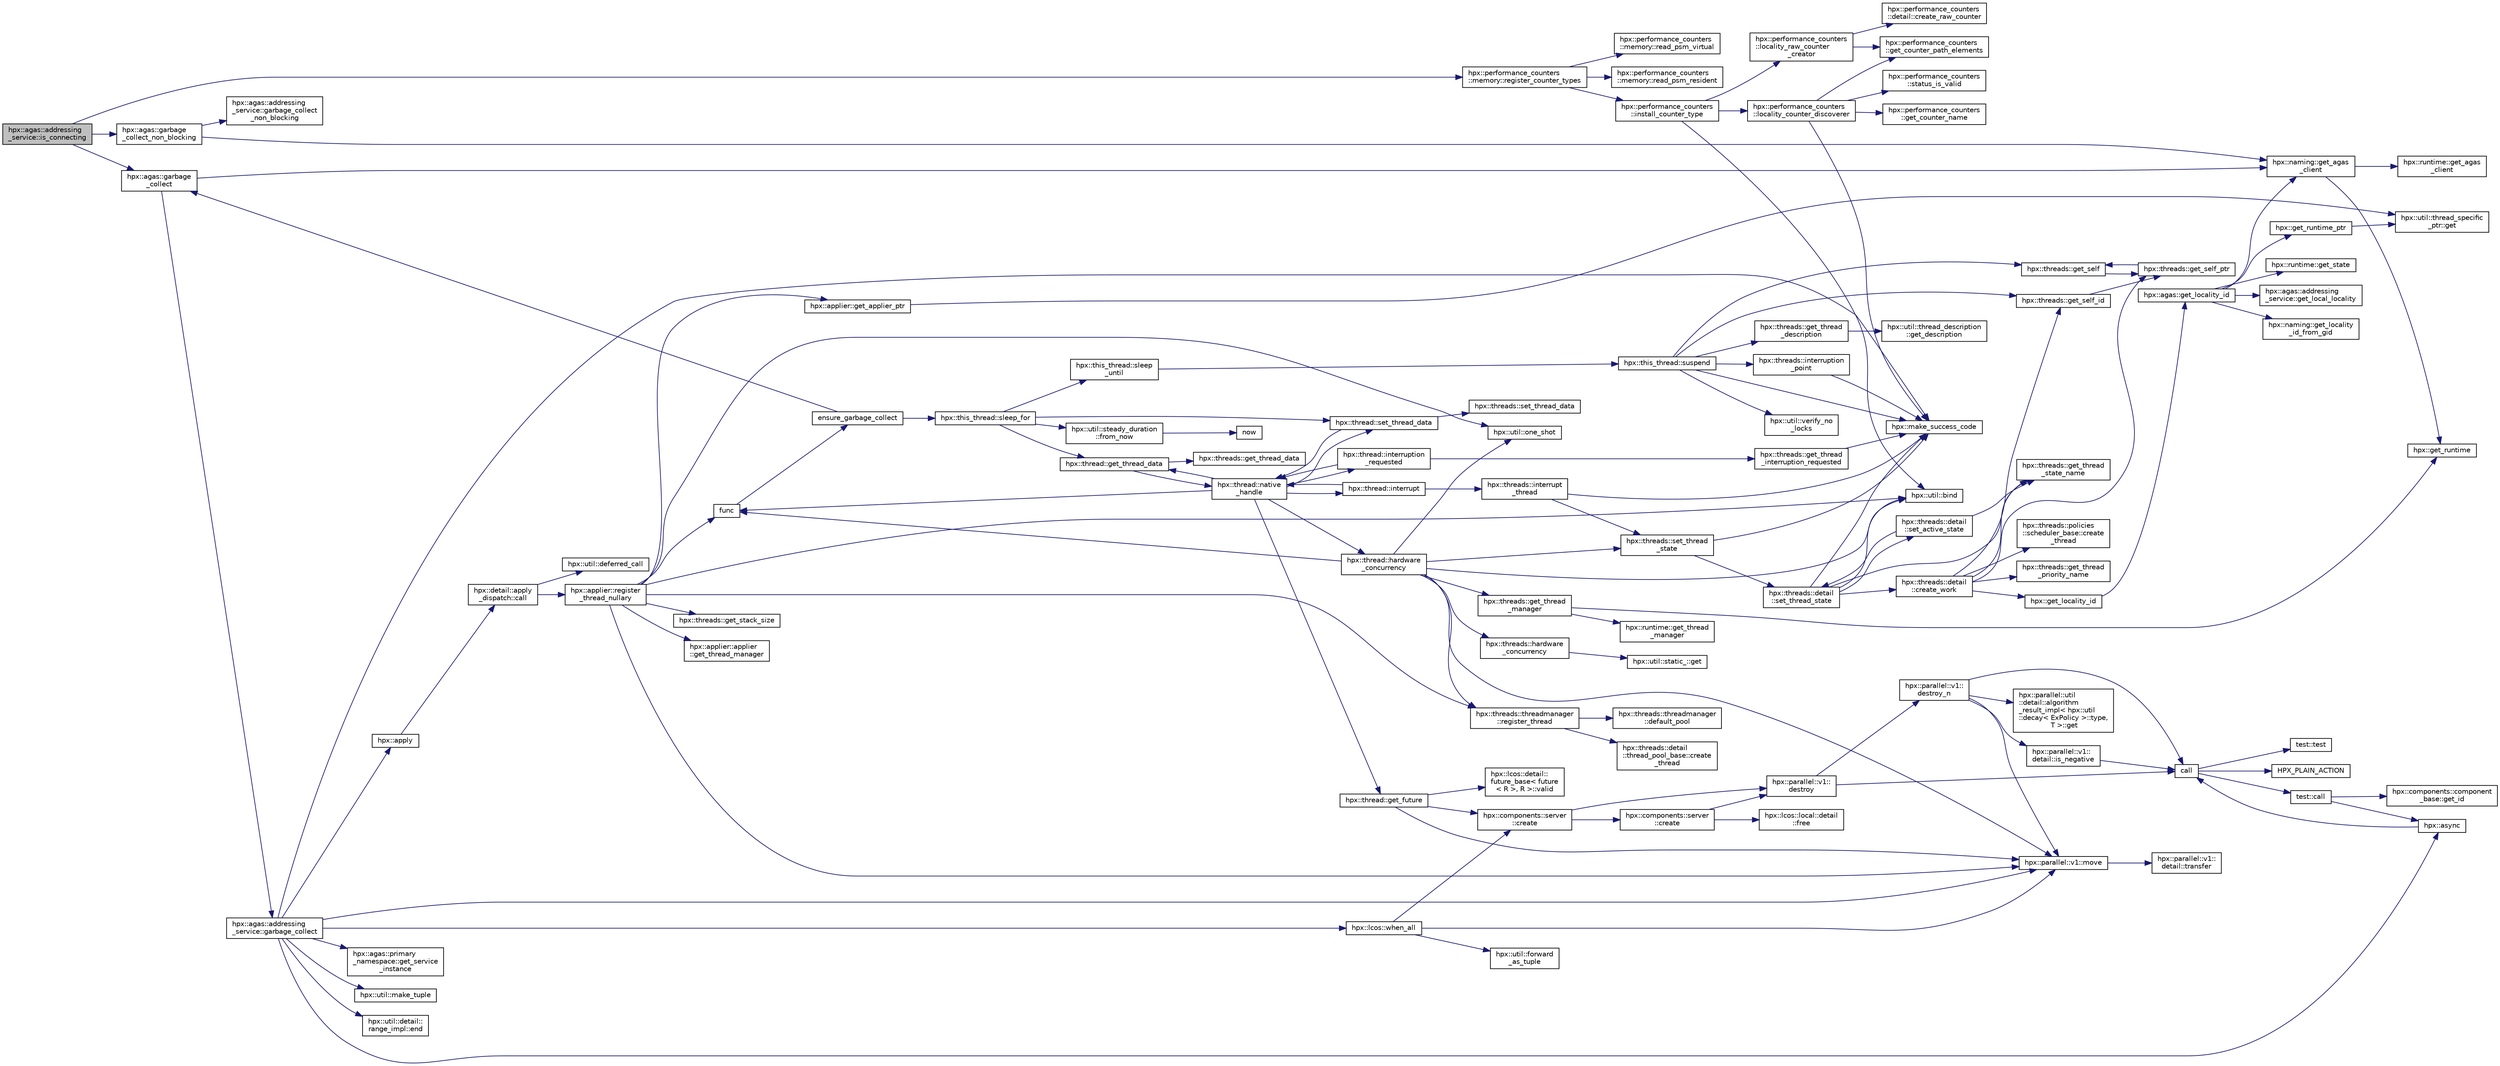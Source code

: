 digraph "hpx::agas::addressing_service::is_connecting"
{
  edge [fontname="Helvetica",fontsize="10",labelfontname="Helvetica",labelfontsize="10"];
  node [fontname="Helvetica",fontsize="10",shape=record];
  rankdir="LR";
  Node4329 [label="hpx::agas::addressing\l_service::is_connecting",height=0.2,width=0.4,color="black", fillcolor="grey75", style="filled", fontcolor="black"];
  Node4329 -> Node4330 [color="midnightblue",fontsize="10",style="solid",fontname="Helvetica"];
  Node4330 [label="hpx::performance_counters\l::memory::register_counter_types",height=0.2,width=0.4,color="black", fillcolor="white", style="filled",URL="$de/de0/namespacehpx_1_1performance__counters_1_1memory.html#a2ee7df46c637ba3a9aafe7bf3540b839"];
  Node4330 -> Node4331 [color="midnightblue",fontsize="10",style="solid",fontname="Helvetica"];
  Node4331 [label="hpx::performance_counters\l::install_counter_type",height=0.2,width=0.4,color="black", fillcolor="white", style="filled",URL="$d0/d36/namespacehpx_1_1performance__counters.html#a4145b8ec6c6b285ea708fd1ac981431f",tooltip="Install a new generic performance counter type in a way, which will uninstall it automatically during..."];
  Node4331 -> Node4332 [color="midnightblue",fontsize="10",style="solid",fontname="Helvetica"];
  Node4332 [label="hpx::util::bind",height=0.2,width=0.4,color="black", fillcolor="white", style="filled",URL="$df/dad/namespacehpx_1_1util.html#ad844caedf82a0173d6909d910c3e48c6"];
  Node4331 -> Node4333 [color="midnightblue",fontsize="10",style="solid",fontname="Helvetica"];
  Node4333 [label="hpx::performance_counters\l::locality_raw_counter\l_creator",height=0.2,width=0.4,color="black", fillcolor="white", style="filled",URL="$d0/d36/namespacehpx_1_1performance__counters.html#ae4c341430bcefef5080eb7b92b489700"];
  Node4333 -> Node4334 [color="midnightblue",fontsize="10",style="solid",fontname="Helvetica"];
  Node4334 [label="hpx::performance_counters\l::get_counter_path_elements",height=0.2,width=0.4,color="black", fillcolor="white", style="filled",URL="$d0/d36/namespacehpx_1_1performance__counters.html#a20efd215ad44c2a1d6bf36731b07094c",tooltip="Fill the given counter_path_elements instance from the given full name of a counter. "];
  Node4333 -> Node4335 [color="midnightblue",fontsize="10",style="solid",fontname="Helvetica"];
  Node4335 [label="hpx::performance_counters\l::detail::create_raw_counter",height=0.2,width=0.4,color="black", fillcolor="white", style="filled",URL="$d0/df8/namespacehpx_1_1performance__counters_1_1detail.html#a5e451affac03963e4ae0cb8eddb34fbd"];
  Node4331 -> Node4336 [color="midnightblue",fontsize="10",style="solid",fontname="Helvetica"];
  Node4336 [label="hpx::performance_counters\l::locality_counter_discoverer",height=0.2,width=0.4,color="black", fillcolor="white", style="filled",URL="$d0/d36/namespacehpx_1_1performance__counters.html#a1dde75a358cb6a734c22cd84eb1401ba"];
  Node4336 -> Node4334 [color="midnightblue",fontsize="10",style="solid",fontname="Helvetica"];
  Node4336 -> Node4337 [color="midnightblue",fontsize="10",style="solid",fontname="Helvetica"];
  Node4337 [label="hpx::performance_counters\l::status_is_valid",height=0.2,width=0.4,color="black", fillcolor="white", style="filled",URL="$d0/d36/namespacehpx_1_1performance__counters.html#a02f879175b5bb99013a8c79f66e57213"];
  Node4336 -> Node4338 [color="midnightblue",fontsize="10",style="solid",fontname="Helvetica"];
  Node4338 [label="hpx::performance_counters\l::get_counter_name",height=0.2,width=0.4,color="black", fillcolor="white", style="filled",URL="$d0/d36/namespacehpx_1_1performance__counters.html#af277aab5e2e75f4d32dedcb1f4cdf21d",tooltip="Create a full name of a counter from the contents of the given counter_path_elements instance..."];
  Node4336 -> Node4339 [color="midnightblue",fontsize="10",style="solid",fontname="Helvetica"];
  Node4339 [label="hpx::make_success_code",height=0.2,width=0.4,color="black", fillcolor="white", style="filled",URL="$d8/d83/namespacehpx.html#a0e8512a8f49e2a6c8185061181419d8f",tooltip="Returns error_code(hpx::success, \"success\", mode). "];
  Node4330 -> Node4340 [color="midnightblue",fontsize="10",style="solid",fontname="Helvetica"];
  Node4340 [label="hpx::performance_counters\l::memory::read_psm_virtual",height=0.2,width=0.4,color="black", fillcolor="white", style="filled",URL="$de/de0/namespacehpx_1_1performance__counters_1_1memory.html#a4bd683e071e752cbc3dd0037e31d8a90"];
  Node4330 -> Node4341 [color="midnightblue",fontsize="10",style="solid",fontname="Helvetica"];
  Node4341 [label="hpx::performance_counters\l::memory::read_psm_resident",height=0.2,width=0.4,color="black", fillcolor="white", style="filled",URL="$de/de0/namespacehpx_1_1performance__counters_1_1memory.html#ab9e9b4909e64898c4492aedde1a5aeb7"];
  Node4329 -> Node4342 [color="midnightblue",fontsize="10",style="solid",fontname="Helvetica"];
  Node4342 [label="hpx::agas::garbage\l_collect_non_blocking",height=0.2,width=0.4,color="black", fillcolor="white", style="filled",URL="$dc/d54/namespacehpx_1_1agas.html#afad9c8faca41f9a5ec2c50b98ad1e05f"];
  Node4342 -> Node4343 [color="midnightblue",fontsize="10",style="solid",fontname="Helvetica"];
  Node4343 [label="hpx::naming::get_agas\l_client",height=0.2,width=0.4,color="black", fillcolor="white", style="filled",URL="$d4/dc9/namespacehpx_1_1naming.html#a0408fffd5d34b620712a801b0ae3b032"];
  Node4343 -> Node4344 [color="midnightblue",fontsize="10",style="solid",fontname="Helvetica"];
  Node4344 [label="hpx::get_runtime",height=0.2,width=0.4,color="black", fillcolor="white", style="filled",URL="$d8/d83/namespacehpx.html#aef902cc6c7dd3b9fbadf34d1e850a070"];
  Node4343 -> Node4345 [color="midnightblue",fontsize="10",style="solid",fontname="Helvetica"];
  Node4345 [label="hpx::runtime::get_agas\l_client",height=0.2,width=0.4,color="black", fillcolor="white", style="filled",URL="$d0/d7b/classhpx_1_1runtime.html#aeb5dddd30d6b9861669af8ad44d1a96a"];
  Node4342 -> Node4346 [color="midnightblue",fontsize="10",style="solid",fontname="Helvetica"];
  Node4346 [label="hpx::agas::addressing\l_service::garbage_collect\l_non_blocking",height=0.2,width=0.4,color="black", fillcolor="white", style="filled",URL="$db/d58/structhpx_1_1agas_1_1addressing__service.html#a031124dcd3086059ceff3abde50f0b97"];
  Node4329 -> Node4347 [color="midnightblue",fontsize="10",style="solid",fontname="Helvetica"];
  Node4347 [label="hpx::agas::garbage\l_collect",height=0.2,width=0.4,color="black", fillcolor="white", style="filled",URL="$dc/d54/namespacehpx_1_1agas.html#a951337adc4f9bd6df00a50737468e911"];
  Node4347 -> Node4343 [color="midnightblue",fontsize="10",style="solid",fontname="Helvetica"];
  Node4347 -> Node4348 [color="midnightblue",fontsize="10",style="solid",fontname="Helvetica"];
  Node4348 [label="hpx::agas::addressing\l_service::garbage_collect",height=0.2,width=0.4,color="black", fillcolor="white", style="filled",URL="$db/d58/structhpx_1_1agas_1_1addressing__service.html#a87dcae0eacf6e62d5103ebf516d86f63"];
  Node4348 -> Node4339 [color="midnightblue",fontsize="10",style="solid",fontname="Helvetica"];
  Node4348 -> Node4349 [color="midnightblue",fontsize="10",style="solid",fontname="Helvetica"];
  Node4349 [label="hpx::agas::primary\l_namespace::get_service\l_instance",height=0.2,width=0.4,color="black", fillcolor="white", style="filled",URL="$d1/d43/structhpx_1_1agas_1_1primary__namespace.html#a7630ff0f30ff8c23b13b4672c5350e2e"];
  Node4348 -> Node4350 [color="midnightblue",fontsize="10",style="solid",fontname="Helvetica"];
  Node4350 [label="hpx::util::make_tuple",height=0.2,width=0.4,color="black", fillcolor="white", style="filled",URL="$df/dad/namespacehpx_1_1util.html#a06fa74211a987d208e013f400a9f5328"];
  Node4348 -> Node4351 [color="midnightblue",fontsize="10",style="solid",fontname="Helvetica"];
  Node4351 [label="hpx::util::detail::\lrange_impl::end",height=0.2,width=0.4,color="black", fillcolor="white", style="filled",URL="$d4/d4a/namespacehpx_1_1util_1_1detail_1_1range__impl.html#afb2ea48b0902f52ee4d8b764807b4316"];
  Node4348 -> Node4352 [color="midnightblue",fontsize="10",style="solid",fontname="Helvetica"];
  Node4352 [label="hpx::apply",height=0.2,width=0.4,color="black", fillcolor="white", style="filled",URL="$d8/d83/namespacehpx.html#aa87762f0db0731d385f3fdfdb25d59fc"];
  Node4352 -> Node4353 [color="midnightblue",fontsize="10",style="solid",fontname="Helvetica"];
  Node4353 [label="hpx::detail::apply\l_dispatch::call",height=0.2,width=0.4,color="black", fillcolor="white", style="filled",URL="$db/de8/structhpx_1_1detail_1_1apply__dispatch.html#a0755fab16d281e74bcff0f8045be9459"];
  Node4353 -> Node4354 [color="midnightblue",fontsize="10",style="solid",fontname="Helvetica"];
  Node4354 [label="hpx::applier::register\l_thread_nullary",height=0.2,width=0.4,color="black", fillcolor="white", style="filled",URL="$d8/dcb/namespacehpx_1_1applier.html#a401cd1145927e58d74d1eb52aaccd936"];
  Node4354 -> Node4355 [color="midnightblue",fontsize="10",style="solid",fontname="Helvetica"];
  Node4355 [label="hpx::applier::get_applier_ptr",height=0.2,width=0.4,color="black", fillcolor="white", style="filled",URL="$d8/dcb/namespacehpx_1_1applier.html#a617483cf2b77ad3a0aa428ade7b35299"];
  Node4355 -> Node4356 [color="midnightblue",fontsize="10",style="solid",fontname="Helvetica"];
  Node4356 [label="hpx::util::thread_specific\l_ptr::get",height=0.2,width=0.4,color="black", fillcolor="white", style="filled",URL="$d4/d4c/structhpx_1_1util_1_1thread__specific__ptr.html#a3b27d8520710478aa41d1f74206bdba9"];
  Node4354 -> Node4357 [color="midnightblue",fontsize="10",style="solid",fontname="Helvetica"];
  Node4357 [label="func",height=0.2,width=0.4,color="black", fillcolor="white", style="filled",URL="$d8/dfd/id__type__ref__counting__1032_8cpp.html#ab811b86ea5107ffb3351fcaa29d2c652"];
  Node4357 -> Node4358 [color="midnightblue",fontsize="10",style="solid",fontname="Helvetica"];
  Node4358 [label="ensure_garbage_collect",height=0.2,width=0.4,color="black", fillcolor="white", style="filled",URL="$d8/dfd/id__type__ref__counting__1032_8cpp.html#a5264b94bf7c262ac0e521fb290d476d5"];
  Node4358 -> Node4359 [color="midnightblue",fontsize="10",style="solid",fontname="Helvetica"];
  Node4359 [label="hpx::this_thread::sleep_for",height=0.2,width=0.4,color="black", fillcolor="white", style="filled",URL="$d9/d52/namespacehpx_1_1this__thread.html#afc042a5a5fa52eef2d1d177a343435cf"];
  Node4359 -> Node4360 [color="midnightblue",fontsize="10",style="solid",fontname="Helvetica"];
  Node4360 [label="hpx::this_thread::sleep\l_until",height=0.2,width=0.4,color="black", fillcolor="white", style="filled",URL="$d9/d52/namespacehpx_1_1this__thread.html#ae12a853980115b23ff0ab8ca06622658"];
  Node4360 -> Node4361 [color="midnightblue",fontsize="10",style="solid",fontname="Helvetica"];
  Node4361 [label="hpx::this_thread::suspend",height=0.2,width=0.4,color="black", fillcolor="white", style="filled",URL="$d9/d52/namespacehpx_1_1this__thread.html#aca220026fb3014c0881d129fe31c0073"];
  Node4361 -> Node4362 [color="midnightblue",fontsize="10",style="solid",fontname="Helvetica"];
  Node4362 [label="hpx::threads::get_self",height=0.2,width=0.4,color="black", fillcolor="white", style="filled",URL="$d7/d28/namespacehpx_1_1threads.html#a07daf4d6d29233f20d66d41ab7b5b8e8"];
  Node4362 -> Node4363 [color="midnightblue",fontsize="10",style="solid",fontname="Helvetica"];
  Node4363 [label="hpx::threads::get_self_ptr",height=0.2,width=0.4,color="black", fillcolor="white", style="filled",URL="$d7/d28/namespacehpx_1_1threads.html#a22877ae347ad884cde3a51397dad6c53"];
  Node4363 -> Node4362 [color="midnightblue",fontsize="10",style="solid",fontname="Helvetica"];
  Node4361 -> Node4364 [color="midnightblue",fontsize="10",style="solid",fontname="Helvetica"];
  Node4364 [label="hpx::threads::get_self_id",height=0.2,width=0.4,color="black", fillcolor="white", style="filled",URL="$d7/d28/namespacehpx_1_1threads.html#afafe0f900b9fac3d4ed3c747625c1cfe"];
  Node4364 -> Node4363 [color="midnightblue",fontsize="10",style="solid",fontname="Helvetica"];
  Node4361 -> Node4365 [color="midnightblue",fontsize="10",style="solid",fontname="Helvetica"];
  Node4365 [label="hpx::threads::interruption\l_point",height=0.2,width=0.4,color="black", fillcolor="white", style="filled",URL="$d7/d28/namespacehpx_1_1threads.html#ada6ec56a12b050707311d8c628089059"];
  Node4365 -> Node4339 [color="midnightblue",fontsize="10",style="solid",fontname="Helvetica"];
  Node4361 -> Node4366 [color="midnightblue",fontsize="10",style="solid",fontname="Helvetica"];
  Node4366 [label="hpx::util::verify_no\l_locks",height=0.2,width=0.4,color="black", fillcolor="white", style="filled",URL="$df/dad/namespacehpx_1_1util.html#ae0e1837ee6f09b79b26c2e788d2e9fc9"];
  Node4361 -> Node4367 [color="midnightblue",fontsize="10",style="solid",fontname="Helvetica"];
  Node4367 [label="hpx::threads::get_thread\l_description",height=0.2,width=0.4,color="black", fillcolor="white", style="filled",URL="$d7/d28/namespacehpx_1_1threads.html#a42fc18a7a680f4e8bc633a4b4c956701"];
  Node4367 -> Node4368 [color="midnightblue",fontsize="10",style="solid",fontname="Helvetica"];
  Node4368 [label="hpx::util::thread_description\l::get_description",height=0.2,width=0.4,color="black", fillcolor="white", style="filled",URL="$df/d9e/structhpx_1_1util_1_1thread__description.html#a8c834e14eca6eb228188022577f9f952"];
  Node4361 -> Node4339 [color="midnightblue",fontsize="10",style="solid",fontname="Helvetica"];
  Node4359 -> Node4369 [color="midnightblue",fontsize="10",style="solid",fontname="Helvetica"];
  Node4369 [label="hpx::util::steady_duration\l::from_now",height=0.2,width=0.4,color="black", fillcolor="white", style="filled",URL="$d9/d4f/classhpx_1_1util_1_1steady__duration.html#a0132206d767cd0f7395507b40111a153"];
  Node4369 -> Node4370 [color="midnightblue",fontsize="10",style="solid",fontname="Helvetica"];
  Node4370 [label="now",height=0.2,width=0.4,color="black", fillcolor="white", style="filled",URL="$de/db3/1d__stencil__1__omp_8cpp.html#a89e9667753dccfac455bd37a7a3a7b16"];
  Node4359 -> Node4371 [color="midnightblue",fontsize="10",style="solid",fontname="Helvetica"];
  Node4371 [label="hpx::thread::get_thread_data",height=0.2,width=0.4,color="black", fillcolor="white", style="filled",URL="$de/d9b/classhpx_1_1thread.html#a4535ef82cec3b953d2c941d20e3e3904"];
  Node4371 -> Node4372 [color="midnightblue",fontsize="10",style="solid",fontname="Helvetica"];
  Node4372 [label="hpx::threads::get_thread_data",height=0.2,width=0.4,color="black", fillcolor="white", style="filled",URL="$d7/d28/namespacehpx_1_1threads.html#a8737931ff6303807225f735b2b384ae4"];
  Node4371 -> Node4373 [color="midnightblue",fontsize="10",style="solid",fontname="Helvetica"];
  Node4373 [label="hpx::thread::native\l_handle",height=0.2,width=0.4,color="black", fillcolor="white", style="filled",URL="$de/d9b/classhpx_1_1thread.html#acf48190d264ab64c1c4ec99d0b421b5a"];
  Node4373 -> Node4374 [color="midnightblue",fontsize="10",style="solid",fontname="Helvetica"];
  Node4374 [label="hpx::thread::hardware\l_concurrency",height=0.2,width=0.4,color="black", fillcolor="white", style="filled",URL="$de/d9b/classhpx_1_1thread.html#a8e4fff210e02485ba493bc3a2a956c03"];
  Node4374 -> Node4375 [color="midnightblue",fontsize="10",style="solid",fontname="Helvetica"];
  Node4375 [label="hpx::threads::hardware\l_concurrency",height=0.2,width=0.4,color="black", fillcolor="white", style="filled",URL="$d7/d28/namespacehpx_1_1threads.html#aa8752a235478d2ad7b5ac467b63ab527"];
  Node4375 -> Node4376 [color="midnightblue",fontsize="10",style="solid",fontname="Helvetica"];
  Node4376 [label="hpx::util::static_::get",height=0.2,width=0.4,color="black", fillcolor="white", style="filled",URL="$d3/dbb/structhpx_1_1util_1_1static__.html#a2967c633948a3bf17a3b5405ef5a8318"];
  Node4374 -> Node4357 [color="midnightblue",fontsize="10",style="solid",fontname="Helvetica"];
  Node4374 -> Node4332 [color="midnightblue",fontsize="10",style="solid",fontname="Helvetica"];
  Node4374 -> Node4377 [color="midnightblue",fontsize="10",style="solid",fontname="Helvetica"];
  Node4377 [label="hpx::util::one_shot",height=0.2,width=0.4,color="black", fillcolor="white", style="filled",URL="$df/dad/namespacehpx_1_1util.html#a273e61be42a72415291e0ec0a4f28c7a"];
  Node4374 -> Node4378 [color="midnightblue",fontsize="10",style="solid",fontname="Helvetica"];
  Node4378 [label="hpx::parallel::v1::move",height=0.2,width=0.4,color="black", fillcolor="white", style="filled",URL="$db/db9/namespacehpx_1_1parallel_1_1v1.html#aa7c4ede081ce786c9d1eb1adff495cfc"];
  Node4378 -> Node4379 [color="midnightblue",fontsize="10",style="solid",fontname="Helvetica"];
  Node4379 [label="hpx::parallel::v1::\ldetail::transfer",height=0.2,width=0.4,color="black", fillcolor="white", style="filled",URL="$d2/ddd/namespacehpx_1_1parallel_1_1v1_1_1detail.html#ab1b56a05e1885ca7cc7ffa1804dd2f3c"];
  Node4374 -> Node4380 [color="midnightblue",fontsize="10",style="solid",fontname="Helvetica"];
  Node4380 [label="hpx::threads::get_thread\l_manager",height=0.2,width=0.4,color="black", fillcolor="white", style="filled",URL="$d7/d28/namespacehpx_1_1threads.html#a076973c3a53beadde7d967e22c4f6cce"];
  Node4380 -> Node4344 [color="midnightblue",fontsize="10",style="solid",fontname="Helvetica"];
  Node4380 -> Node4381 [color="midnightblue",fontsize="10",style="solid",fontname="Helvetica"];
  Node4381 [label="hpx::runtime::get_thread\l_manager",height=0.2,width=0.4,color="black", fillcolor="white", style="filled",URL="$d0/d7b/classhpx_1_1runtime.html#a865b12d57fcd44a8d3dda3e35414f563"];
  Node4374 -> Node4382 [color="midnightblue",fontsize="10",style="solid",fontname="Helvetica"];
  Node4382 [label="hpx::threads::threadmanager\l::register_thread",height=0.2,width=0.4,color="black", fillcolor="white", style="filled",URL="$d5/daa/classhpx_1_1threads_1_1threadmanager.html#a7f79c7578e08a60ca45eb276ce8133d8"];
  Node4382 -> Node4383 [color="midnightblue",fontsize="10",style="solid",fontname="Helvetica"];
  Node4383 [label="hpx::threads::threadmanager\l::default_pool",height=0.2,width=0.4,color="black", fillcolor="white", style="filled",URL="$d5/daa/classhpx_1_1threads_1_1threadmanager.html#a851f067d03b5dd1c5e6a9a6a841e05df"];
  Node4382 -> Node4384 [color="midnightblue",fontsize="10",style="solid",fontname="Helvetica"];
  Node4384 [label="hpx::threads::detail\l::thread_pool_base::create\l_thread",height=0.2,width=0.4,color="black", fillcolor="white", style="filled",URL="$de/dae/classhpx_1_1threads_1_1detail_1_1thread__pool__base.html#ad35d3779eef6f4528e62a26d71b34b34"];
  Node4374 -> Node4385 [color="midnightblue",fontsize="10",style="solid",fontname="Helvetica"];
  Node4385 [label="hpx::threads::set_thread\l_state",height=0.2,width=0.4,color="black", fillcolor="white", style="filled",URL="$d7/d28/namespacehpx_1_1threads.html#ac0690ad16ad778bcc79dcd727cc33025",tooltip="Set the thread state of the thread referenced by the thread_id id. "];
  Node4385 -> Node4339 [color="midnightblue",fontsize="10",style="solid",fontname="Helvetica"];
  Node4385 -> Node4386 [color="midnightblue",fontsize="10",style="solid",fontname="Helvetica"];
  Node4386 [label="hpx::threads::detail\l::set_thread_state",height=0.2,width=0.4,color="black", fillcolor="white", style="filled",URL="$d2/dd1/namespacehpx_1_1threads_1_1detail.html#af85ddc854c4a149bf1738eb1b111b9ab"];
  Node4386 -> Node4387 [color="midnightblue",fontsize="10",style="solid",fontname="Helvetica"];
  Node4387 [label="hpx::threads::get_thread\l_state_name",height=0.2,width=0.4,color="black", fillcolor="white", style="filled",URL="$d7/d28/namespacehpx_1_1threads.html#a26f91ea8d2195f165c033241c5cd11db"];
  Node4386 -> Node4339 [color="midnightblue",fontsize="10",style="solid",fontname="Helvetica"];
  Node4386 -> Node4332 [color="midnightblue",fontsize="10",style="solid",fontname="Helvetica"];
  Node4386 -> Node4388 [color="midnightblue",fontsize="10",style="solid",fontname="Helvetica"];
  Node4388 [label="hpx::threads::detail\l::set_active_state",height=0.2,width=0.4,color="black", fillcolor="white", style="filled",URL="$d2/dd1/namespacehpx_1_1threads_1_1detail.html#a45884a5bf04ad66a4f259231a3947e76"];
  Node4388 -> Node4387 [color="midnightblue",fontsize="10",style="solid",fontname="Helvetica"];
  Node4388 -> Node4386 [color="midnightblue",fontsize="10",style="solid",fontname="Helvetica"];
  Node4386 -> Node4389 [color="midnightblue",fontsize="10",style="solid",fontname="Helvetica"];
  Node4389 [label="hpx::threads::detail\l::create_work",height=0.2,width=0.4,color="black", fillcolor="white", style="filled",URL="$d2/dd1/namespacehpx_1_1threads_1_1detail.html#ae22384a3c1b1a1940032fad068fb54b1"];
  Node4389 -> Node4387 [color="midnightblue",fontsize="10",style="solid",fontname="Helvetica"];
  Node4389 -> Node4390 [color="midnightblue",fontsize="10",style="solid",fontname="Helvetica"];
  Node4390 [label="hpx::threads::get_thread\l_priority_name",height=0.2,width=0.4,color="black", fillcolor="white", style="filled",URL="$d7/d28/namespacehpx_1_1threads.html#a9c6b2fec0c1cf5b06ff83ce756ca6d42"];
  Node4389 -> Node4363 [color="midnightblue",fontsize="10",style="solid",fontname="Helvetica"];
  Node4389 -> Node4364 [color="midnightblue",fontsize="10",style="solid",fontname="Helvetica"];
  Node4389 -> Node4391 [color="midnightblue",fontsize="10",style="solid",fontname="Helvetica"];
  Node4391 [label="hpx::get_locality_id",height=0.2,width=0.4,color="black", fillcolor="white", style="filled",URL="$d8/d83/namespacehpx.html#a158d7c54a657bb364c1704033010697b",tooltip="Return the number of the locality this function is being called from. "];
  Node4391 -> Node4392 [color="midnightblue",fontsize="10",style="solid",fontname="Helvetica"];
  Node4392 [label="hpx::agas::get_locality_id",height=0.2,width=0.4,color="black", fillcolor="white", style="filled",URL="$dc/d54/namespacehpx_1_1agas.html#a491cc2ddecdf0f1a9129900caa6a4d3e"];
  Node4392 -> Node4393 [color="midnightblue",fontsize="10",style="solid",fontname="Helvetica"];
  Node4393 [label="hpx::get_runtime_ptr",height=0.2,width=0.4,color="black", fillcolor="white", style="filled",URL="$d8/d83/namespacehpx.html#af29daf2bb3e01b4d6495a1742b6cce64"];
  Node4393 -> Node4356 [color="midnightblue",fontsize="10",style="solid",fontname="Helvetica"];
  Node4392 -> Node4394 [color="midnightblue",fontsize="10",style="solid",fontname="Helvetica"];
  Node4394 [label="hpx::runtime::get_state",height=0.2,width=0.4,color="black", fillcolor="white", style="filled",URL="$d0/d7b/classhpx_1_1runtime.html#ab405f80e060dac95d624520f38b0524c"];
  Node4392 -> Node4343 [color="midnightblue",fontsize="10",style="solid",fontname="Helvetica"];
  Node4392 -> Node4395 [color="midnightblue",fontsize="10",style="solid",fontname="Helvetica"];
  Node4395 [label="hpx::agas::addressing\l_service::get_local_locality",height=0.2,width=0.4,color="black", fillcolor="white", style="filled",URL="$db/d58/structhpx_1_1agas_1_1addressing__service.html#ab52c19a37c2a7a006c6c15f90ad0539c"];
  Node4392 -> Node4396 [color="midnightblue",fontsize="10",style="solid",fontname="Helvetica"];
  Node4396 [label="hpx::naming::get_locality\l_id_from_gid",height=0.2,width=0.4,color="black", fillcolor="white", style="filled",URL="$d4/dc9/namespacehpx_1_1naming.html#a7fd43037784560bd04fda9b49e33529f"];
  Node4389 -> Node4397 [color="midnightblue",fontsize="10",style="solid",fontname="Helvetica"];
  Node4397 [label="hpx::threads::policies\l::scheduler_base::create\l_thread",height=0.2,width=0.4,color="black", fillcolor="white", style="filled",URL="$dd/d7e/structhpx_1_1threads_1_1policies_1_1scheduler__base.html#ad3b05cd7f363cc8e8410ce368c3794e0"];
  Node4373 -> Node4398 [color="midnightblue",fontsize="10",style="solid",fontname="Helvetica"];
  Node4398 [label="hpx::thread::interrupt",height=0.2,width=0.4,color="black", fillcolor="white", style="filled",URL="$de/d9b/classhpx_1_1thread.html#ac34d0d033aa743c476a79dbc2e1a8a39"];
  Node4398 -> Node4399 [color="midnightblue",fontsize="10",style="solid",fontname="Helvetica"];
  Node4399 [label="hpx::threads::interrupt\l_thread",height=0.2,width=0.4,color="black", fillcolor="white", style="filled",URL="$d7/d28/namespacehpx_1_1threads.html#a6bdda1a2aab61b9b13d274b5155d7e73"];
  Node4399 -> Node4339 [color="midnightblue",fontsize="10",style="solid",fontname="Helvetica"];
  Node4399 -> Node4385 [color="midnightblue",fontsize="10",style="solid",fontname="Helvetica"];
  Node4398 -> Node4373 [color="midnightblue",fontsize="10",style="solid",fontname="Helvetica"];
  Node4373 -> Node4400 [color="midnightblue",fontsize="10",style="solid",fontname="Helvetica"];
  Node4400 [label="hpx::thread::interruption\l_requested",height=0.2,width=0.4,color="black", fillcolor="white", style="filled",URL="$de/d9b/classhpx_1_1thread.html#a33276bb4c20bbb0b1978944e18ef71b8"];
  Node4400 -> Node4401 [color="midnightblue",fontsize="10",style="solid",fontname="Helvetica"];
  Node4401 [label="hpx::threads::get_thread\l_interruption_requested",height=0.2,width=0.4,color="black", fillcolor="white", style="filled",URL="$d7/d28/namespacehpx_1_1threads.html#ae64a7fdb8b5c8bac7be0c8282672a03b"];
  Node4401 -> Node4339 [color="midnightblue",fontsize="10",style="solid",fontname="Helvetica"];
  Node4400 -> Node4373 [color="midnightblue",fontsize="10",style="solid",fontname="Helvetica"];
  Node4373 -> Node4402 [color="midnightblue",fontsize="10",style="solid",fontname="Helvetica"];
  Node4402 [label="hpx::thread::get_future",height=0.2,width=0.4,color="black", fillcolor="white", style="filled",URL="$de/d9b/classhpx_1_1thread.html#a87fdb0d8da826366fc190ed224900a64"];
  Node4402 -> Node4403 [color="midnightblue",fontsize="10",style="solid",fontname="Helvetica"];
  Node4403 [label="hpx::lcos::detail::\lfuture_base\< future\l\< R \>, R \>::valid",height=0.2,width=0.4,color="black", fillcolor="white", style="filled",URL="$d5/dd7/classhpx_1_1lcos_1_1detail_1_1future__base.html#aaf7beb7374815614363033bd96573e75"];
  Node4402 -> Node4404 [color="midnightblue",fontsize="10",style="solid",fontname="Helvetica"];
  Node4404 [label="hpx::components::server\l::create",height=0.2,width=0.4,color="black", fillcolor="white", style="filled",URL="$d2/da2/namespacehpx_1_1components_1_1server.html#ac776c89f3d68ceb910e8cee9fa937ab4",tooltip="Create arrays of components using their default constructor. "];
  Node4404 -> Node4405 [color="midnightblue",fontsize="10",style="solid",fontname="Helvetica"];
  Node4405 [label="hpx::components::server\l::create",height=0.2,width=0.4,color="black", fillcolor="white", style="filled",URL="$d2/da2/namespacehpx_1_1components_1_1server.html#a77d26de181c97b444565e230577981bd"];
  Node4405 -> Node4406 [color="midnightblue",fontsize="10",style="solid",fontname="Helvetica"];
  Node4406 [label="hpx::lcos::local::detail\l::free",height=0.2,width=0.4,color="black", fillcolor="white", style="filled",URL="$d4/dcb/namespacehpx_1_1lcos_1_1local_1_1detail.html#a55a940f019734e9bb045dc123cd80e48"];
  Node4405 -> Node4407 [color="midnightblue",fontsize="10",style="solid",fontname="Helvetica"];
  Node4407 [label="hpx::parallel::v1::\ldestroy",height=0.2,width=0.4,color="black", fillcolor="white", style="filled",URL="$db/db9/namespacehpx_1_1parallel_1_1v1.html#acf303558375048e8a7cc9a2c2e09477f"];
  Node4407 -> Node4408 [color="midnightblue",fontsize="10",style="solid",fontname="Helvetica"];
  Node4408 [label="call",height=0.2,width=0.4,color="black", fillcolor="white", style="filled",URL="$d2/d67/promise__1620_8cpp.html#a58357f0b82bc761e1d0b9091ed563a70"];
  Node4408 -> Node4409 [color="midnightblue",fontsize="10",style="solid",fontname="Helvetica"];
  Node4409 [label="test::test",height=0.2,width=0.4,color="black", fillcolor="white", style="filled",URL="$d8/d89/structtest.html#ab42d5ece712d716b04cb3f686f297a26"];
  Node4408 -> Node4410 [color="midnightblue",fontsize="10",style="solid",fontname="Helvetica"];
  Node4410 [label="HPX_PLAIN_ACTION",height=0.2,width=0.4,color="black", fillcolor="white", style="filled",URL="$d2/d67/promise__1620_8cpp.html#ab96aab827a4b1fcaf66cfe0ba83fef23"];
  Node4408 -> Node4411 [color="midnightblue",fontsize="10",style="solid",fontname="Helvetica"];
  Node4411 [label="test::call",height=0.2,width=0.4,color="black", fillcolor="white", style="filled",URL="$d8/d89/structtest.html#aeb29e7ed6518b9426ccf1344c52620ae"];
  Node4411 -> Node4412 [color="midnightblue",fontsize="10",style="solid",fontname="Helvetica"];
  Node4412 [label="hpx::async",height=0.2,width=0.4,color="black", fillcolor="white", style="filled",URL="$d8/d83/namespacehpx.html#acb7d8e37b73b823956ce144f9a57eaa4"];
  Node4412 -> Node4408 [color="midnightblue",fontsize="10",style="solid",fontname="Helvetica"];
  Node4411 -> Node4413 [color="midnightblue",fontsize="10",style="solid",fontname="Helvetica"];
  Node4413 [label="hpx::components::component\l_base::get_id",height=0.2,width=0.4,color="black", fillcolor="white", style="filled",URL="$d2/de6/classhpx_1_1components_1_1component__base.html#a4c8fd93514039bdf01c48d66d82b19cd"];
  Node4407 -> Node4414 [color="midnightblue",fontsize="10",style="solid",fontname="Helvetica"];
  Node4414 [label="hpx::parallel::v1::\ldestroy_n",height=0.2,width=0.4,color="black", fillcolor="white", style="filled",URL="$db/db9/namespacehpx_1_1parallel_1_1v1.html#a71d0691132a300690163f5636bcd5bd3"];
  Node4414 -> Node4415 [color="midnightblue",fontsize="10",style="solid",fontname="Helvetica"];
  Node4415 [label="hpx::parallel::v1::\ldetail::is_negative",height=0.2,width=0.4,color="black", fillcolor="white", style="filled",URL="$d2/ddd/namespacehpx_1_1parallel_1_1v1_1_1detail.html#adf2e40fc4b20ad0fd442ee3118a4d527"];
  Node4415 -> Node4408 [color="midnightblue",fontsize="10",style="solid",fontname="Helvetica"];
  Node4414 -> Node4416 [color="midnightblue",fontsize="10",style="solid",fontname="Helvetica"];
  Node4416 [label="hpx::parallel::util\l::detail::algorithm\l_result_impl\< hpx::util\l::decay\< ExPolicy \>::type,\l T \>::get",height=0.2,width=0.4,color="black", fillcolor="white", style="filled",URL="$d2/d42/structhpx_1_1parallel_1_1util_1_1detail_1_1algorithm__result__impl.html#ab5b051e8ec74eff5e0e62fd63f5d377e"];
  Node4414 -> Node4378 [color="midnightblue",fontsize="10",style="solid",fontname="Helvetica"];
  Node4414 -> Node4408 [color="midnightblue",fontsize="10",style="solid",fontname="Helvetica"];
  Node4404 -> Node4407 [color="midnightblue",fontsize="10",style="solid",fontname="Helvetica"];
  Node4402 -> Node4378 [color="midnightblue",fontsize="10",style="solid",fontname="Helvetica"];
  Node4373 -> Node4371 [color="midnightblue",fontsize="10",style="solid",fontname="Helvetica"];
  Node4373 -> Node4417 [color="midnightblue",fontsize="10",style="solid",fontname="Helvetica"];
  Node4417 [label="hpx::thread::set_thread_data",height=0.2,width=0.4,color="black", fillcolor="white", style="filled",URL="$de/d9b/classhpx_1_1thread.html#a7317a3cf5251f3b33c990449570d4cea"];
  Node4417 -> Node4418 [color="midnightblue",fontsize="10",style="solid",fontname="Helvetica"];
  Node4418 [label="hpx::threads::set_thread_data",height=0.2,width=0.4,color="black", fillcolor="white", style="filled",URL="$d7/d28/namespacehpx_1_1threads.html#a00a625acc149fce3ae38e4340454acf7"];
  Node4417 -> Node4373 [color="midnightblue",fontsize="10",style="solid",fontname="Helvetica"];
  Node4373 -> Node4357 [color="midnightblue",fontsize="10",style="solid",fontname="Helvetica"];
  Node4359 -> Node4417 [color="midnightblue",fontsize="10",style="solid",fontname="Helvetica"];
  Node4358 -> Node4347 [color="midnightblue",fontsize="10",style="solid",fontname="Helvetica"];
  Node4354 -> Node4332 [color="midnightblue",fontsize="10",style="solid",fontname="Helvetica"];
  Node4354 -> Node4377 [color="midnightblue",fontsize="10",style="solid",fontname="Helvetica"];
  Node4354 -> Node4378 [color="midnightblue",fontsize="10",style="solid",fontname="Helvetica"];
  Node4354 -> Node4419 [color="midnightblue",fontsize="10",style="solid",fontname="Helvetica"];
  Node4419 [label="hpx::threads::get_stack_size",height=0.2,width=0.4,color="black", fillcolor="white", style="filled",URL="$d7/d28/namespacehpx_1_1threads.html#af597241b3c2785150be206737ca04aa6",tooltip="The get_stack_size function is part of the thread related API. It. "];
  Node4354 -> Node4420 [color="midnightblue",fontsize="10",style="solid",fontname="Helvetica"];
  Node4420 [label="hpx::applier::applier\l::get_thread_manager",height=0.2,width=0.4,color="black", fillcolor="white", style="filled",URL="$da/dcb/classhpx_1_1applier_1_1applier.html#acc36d583973701e573be39da97bba866",tooltip="Access the thread-manager instance associated with this applier. "];
  Node4354 -> Node4382 [color="midnightblue",fontsize="10",style="solid",fontname="Helvetica"];
  Node4353 -> Node4421 [color="midnightblue",fontsize="10",style="solid",fontname="Helvetica"];
  Node4421 [label="hpx::util::deferred_call",height=0.2,width=0.4,color="black", fillcolor="white", style="filled",URL="$df/dad/namespacehpx_1_1util.html#acdded623c658a7a3436f7e76bc9d881c"];
  Node4348 -> Node4378 [color="midnightblue",fontsize="10",style="solid",fontname="Helvetica"];
  Node4348 -> Node4412 [color="midnightblue",fontsize="10",style="solid",fontname="Helvetica"];
  Node4348 -> Node4422 [color="midnightblue",fontsize="10",style="solid",fontname="Helvetica"];
  Node4422 [label="hpx::lcos::when_all",height=0.2,width=0.4,color="black", fillcolor="white", style="filled",URL="$d2/dc9/namespacehpx_1_1lcos.html#a1a6fb024d8690923fb185d5aee204d54"];
  Node4422 -> Node4423 [color="midnightblue",fontsize="10",style="solid",fontname="Helvetica"];
  Node4423 [label="hpx::util::forward\l_as_tuple",height=0.2,width=0.4,color="black", fillcolor="white", style="filled",URL="$df/dad/namespacehpx_1_1util.html#ab7c31e3f24c3302a4f67b6735a6fa597"];
  Node4422 -> Node4378 [color="midnightblue",fontsize="10",style="solid",fontname="Helvetica"];
  Node4422 -> Node4404 [color="midnightblue",fontsize="10",style="solid",fontname="Helvetica"];
}
